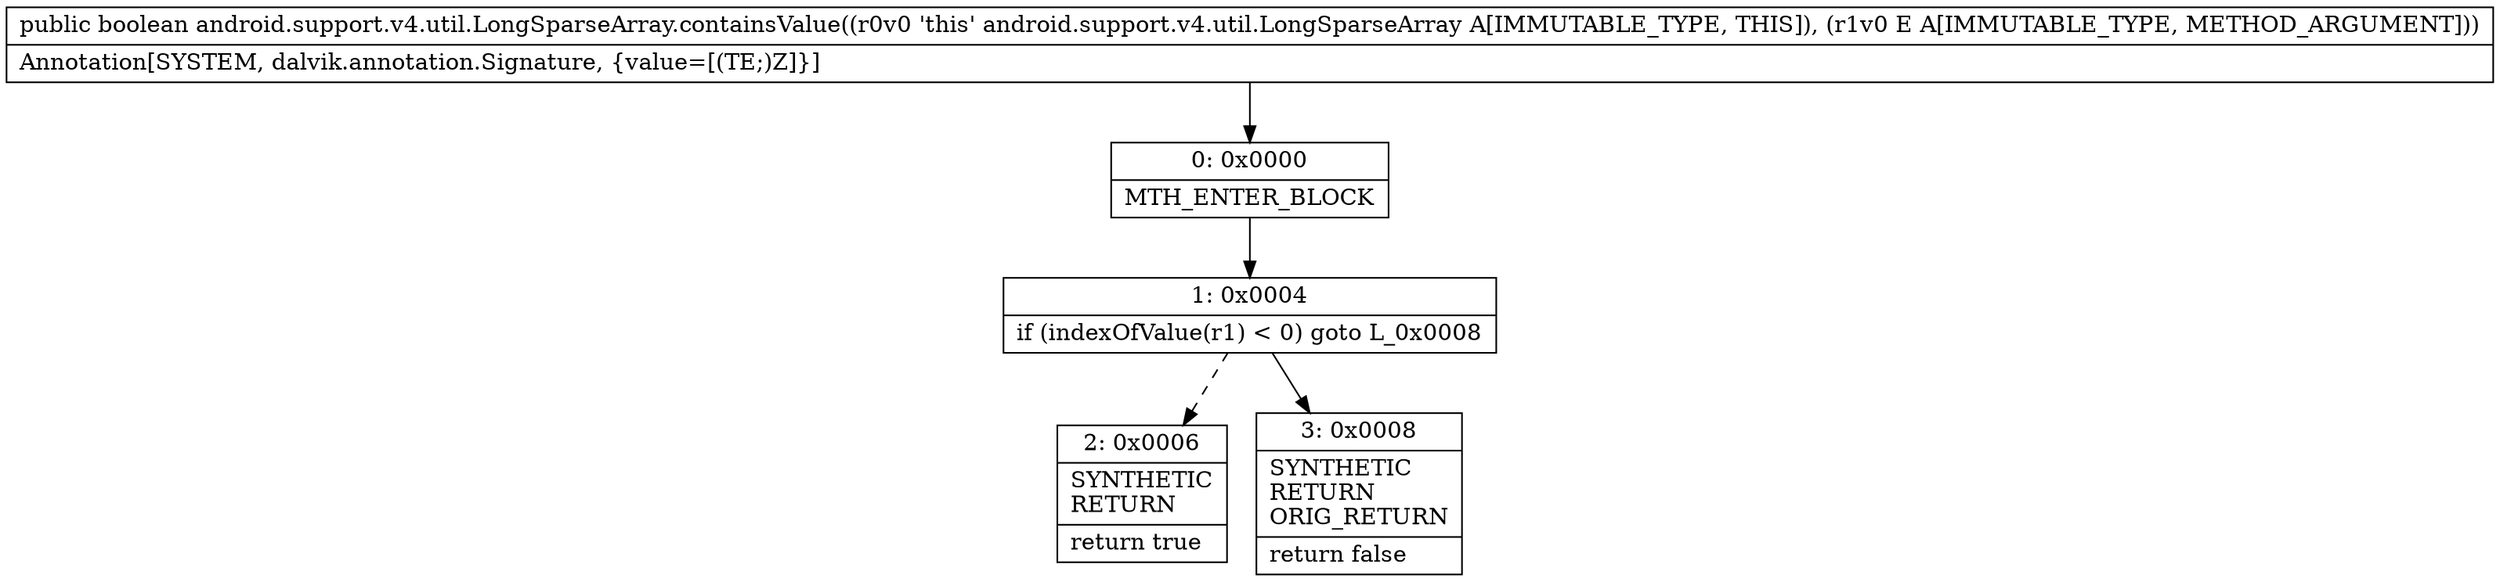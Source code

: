 digraph "CFG forandroid.support.v4.util.LongSparseArray.containsValue(Ljava\/lang\/Object;)Z" {
Node_0 [shape=record,label="{0\:\ 0x0000|MTH_ENTER_BLOCK\l}"];
Node_1 [shape=record,label="{1\:\ 0x0004|if (indexOfValue(r1) \< 0) goto L_0x0008\l}"];
Node_2 [shape=record,label="{2\:\ 0x0006|SYNTHETIC\lRETURN\l|return true\l}"];
Node_3 [shape=record,label="{3\:\ 0x0008|SYNTHETIC\lRETURN\lORIG_RETURN\l|return false\l}"];
MethodNode[shape=record,label="{public boolean android.support.v4.util.LongSparseArray.containsValue((r0v0 'this' android.support.v4.util.LongSparseArray A[IMMUTABLE_TYPE, THIS]), (r1v0 E A[IMMUTABLE_TYPE, METHOD_ARGUMENT]))  | Annotation[SYSTEM, dalvik.annotation.Signature, \{value=[(TE;)Z]\}]\l}"];
MethodNode -> Node_0;
Node_0 -> Node_1;
Node_1 -> Node_2[style=dashed];
Node_1 -> Node_3;
}

